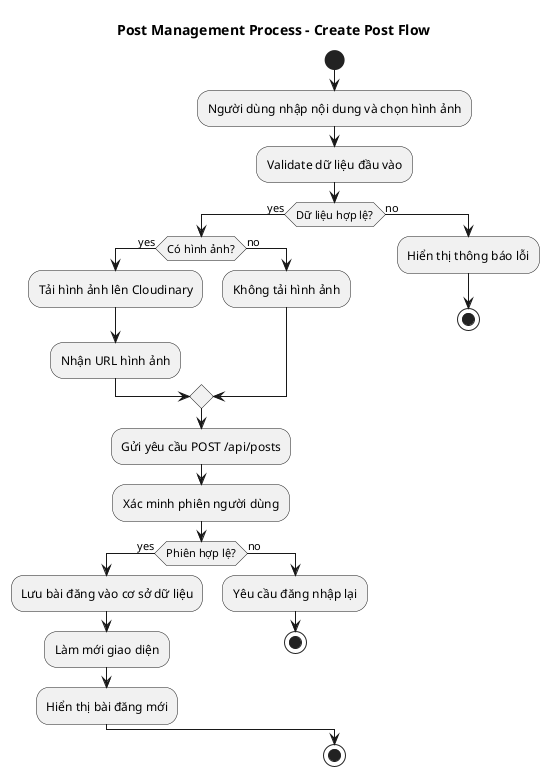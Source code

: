 @startuml
title Post Management Process - Create Post Flow

start
:Người dùng nhập nội dung và chọn hình ảnh;
:Validate dữ liệu đầu vào;
if (Dữ liệu hợp lệ?) then (yes)
    if (Có hình ảnh?) then (yes)
        :Tải hình ảnh lên Cloudinary;
        :Nhận URL hình ảnh;
    else (no)
        :Không tải hình ảnh;
    endif
    :Gửi yêu cầu POST /api/posts;
    :Xác minh phiên người dùng;
    if (Phiên hợp lệ?) then (yes)
        :Lưu bài đăng vào cơ sở dữ liệu;
        :Làm mới giao diện;
        :Hiển thị bài đăng mới;
    else (no)
        :Yêu cầu đăng nhập lại;
        stop
    endif
else (no)
    :Hiển thị thông báo lỗi;
    stop
endif
stop

@enduml